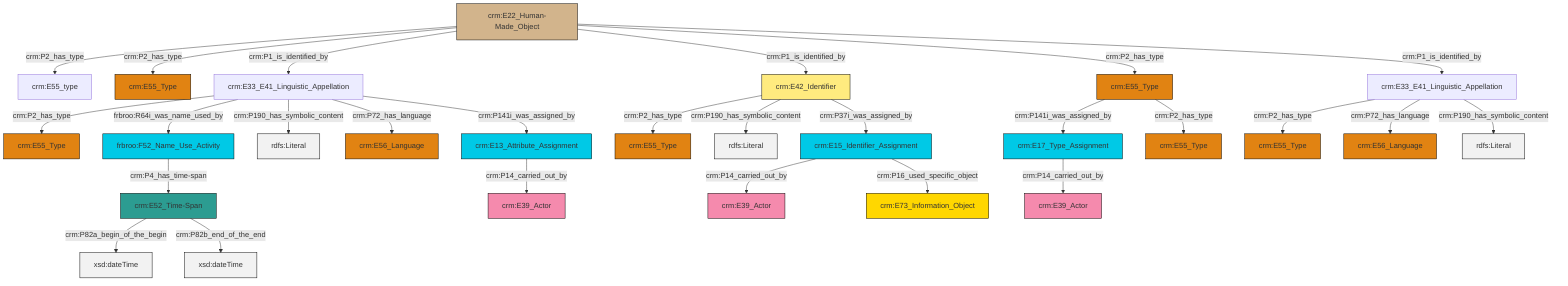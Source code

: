 graph TD
classDef Literal fill:#f2f2f2,stroke:#000000;
classDef CRM_Entity fill:#FFFFFF,stroke:#000000;
classDef Temporal_Entity fill:#00C9E6, stroke:#000000;
classDef Type fill:#E18312, stroke:#000000;
classDef Time-Span fill:#2C9C91, stroke:#000000;
classDef Appellation fill:#FFEB7F, stroke:#000000;
classDef Place fill:#008836, stroke:#000000;
classDef Persistent_Item fill:#B266B2, stroke:#000000;
classDef Conceptual_Object fill:#FFD700, stroke:#000000;
classDef Physical_Thing fill:#D2B48C, stroke:#000000;
classDef Actor fill:#f58aad, stroke:#000000;
classDef PC_Classes fill:#4ce600, stroke:#000000;
classDef Multi fill:#cccccc,stroke:#000000;

0["crm:E42_Identifier"]:::Appellation -->|crm:P2_has_type| 1["crm:E55_Type"]:::Type
0["crm:E42_Identifier"]:::Appellation -->|crm:P190_has_symbolic_content| 2[rdfs:Literal]:::Literal
5["crm:E33_E41_Linguistic_Appellation"]:::Default -->|crm:P2_has_type| 6["crm:E55_Type"]:::Type
0["crm:E42_Identifier"]:::Appellation -->|crm:P37i_was_assigned_by| 7["crm:E15_Identifier_Assignment"]:::Temporal_Entity
8["crm:E33_E41_Linguistic_Appellation"]:::Default -->|crm:P2_has_type| 9["crm:E55_Type"]:::Type
17["crm:E22_Human-Made_Object"]:::Physical_Thing -->|crm:P2_has_type| 18["crm:E55_type"]:::Default
5["crm:E33_E41_Linguistic_Appellation"]:::Default -->|frbroo:R64i_was_name_used_by| 19["frbroo:F52_Name_Use_Activity"]:::Temporal_Entity
3["crm:E17_Type_Assignment"]:::Temporal_Entity -->|crm:P14_carried_out_by| 20["crm:E39_Actor"]:::Actor
17["crm:E22_Human-Made_Object"]:::Physical_Thing -->|crm:P2_has_type| 26["crm:E55_Type"]:::Type
5["crm:E33_E41_Linguistic_Appellation"]:::Default -->|crm:P190_has_symbolic_content| 30[rdfs:Literal]:::Literal
35["crm:E55_Type"]:::Type -->|crm:P141i_was_assigned_by| 3["crm:E17_Type_Assignment"]:::Temporal_Entity
8["crm:E33_E41_Linguistic_Appellation"]:::Default -->|crm:P72_has_language| 12["crm:E56_Language"]:::Type
17["crm:E22_Human-Made_Object"]:::Physical_Thing -->|crm:P1_is_identified_by| 5["crm:E33_E41_Linguistic_Appellation"]:::Default
17["crm:E22_Human-Made_Object"]:::Physical_Thing -->|crm:P1_is_identified_by| 0["crm:E42_Identifier"]:::Appellation
5["crm:E33_E41_Linguistic_Appellation"]:::Default -->|crm:P72_has_language| 31["crm:E56_Language"]:::Type
8["crm:E33_E41_Linguistic_Appellation"]:::Default -->|crm:P190_has_symbolic_content| 43[rdfs:Literal]:::Literal
17["crm:E22_Human-Made_Object"]:::Physical_Thing -->|crm:P2_has_type| 35["crm:E55_Type"]:::Type
10["crm:E52_Time-Span"]:::Time-Span -->|crm:P82a_begin_of_the_begin| 44[xsd:dateTime]:::Literal
35["crm:E55_Type"]:::Type -->|crm:P2_has_type| 21["crm:E55_Type"]:::Type
17["crm:E22_Human-Made_Object"]:::Physical_Thing -->|crm:P1_is_identified_by| 8["crm:E33_E41_Linguistic_Appellation"]:::Default
5["crm:E33_E41_Linguistic_Appellation"]:::Default -->|crm:P141i_was_assigned_by| 40["crm:E13_Attribute_Assignment"]:::Temporal_Entity
40["crm:E13_Attribute_Assignment"]:::Temporal_Entity -->|crm:P14_carried_out_by| 28["crm:E39_Actor"]:::Actor
10["crm:E52_Time-Span"]:::Time-Span -->|crm:P82b_end_of_the_end| 50[xsd:dateTime]:::Literal
7["crm:E15_Identifier_Assignment"]:::Temporal_Entity -->|crm:P14_carried_out_by| 38["crm:E39_Actor"]:::Actor
19["frbroo:F52_Name_Use_Activity"]:::Temporal_Entity -->|crm:P4_has_time-span| 10["crm:E52_Time-Span"]:::Time-Span
7["crm:E15_Identifier_Assignment"]:::Temporal_Entity -->|crm:P16_used_specific_object| 14["crm:E73_Information_Object"]:::Conceptual_Object
